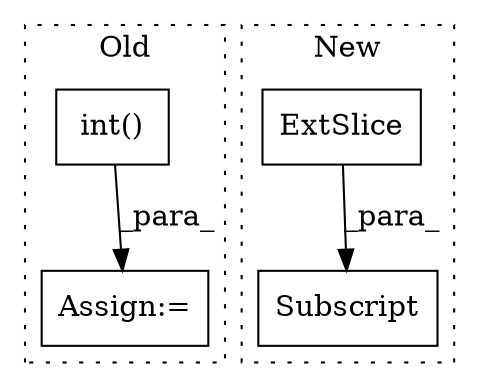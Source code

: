 digraph G {
subgraph cluster0 {
1 [label="int()" a="75" s="9858" l="40" shape="box"];
3 [label="Assign:=" a="68" s="9855" l="3" shape="box"];
label = "Old";
style="dotted";
}
subgraph cluster1 {
2 [label="ExtSlice" a="85" s="11163" l="6" shape="box"];
4 [label="Subscript" a="63" s="11163,0" l="15,0" shape="box"];
label = "New";
style="dotted";
}
1 -> 3 [label="_para_"];
2 -> 4 [label="_para_"];
}